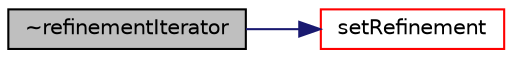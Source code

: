 digraph "~refinementIterator"
{
  bgcolor="transparent";
  edge [fontname="Helvetica",fontsize="10",labelfontname="Helvetica",labelfontsize="10"];
  node [fontname="Helvetica",fontsize="10",shape=record];
  rankdir="LR";
  Node1 [label="~refinementIterator",height=0.2,width=0.4,color="black", fillcolor="grey75", style="filled", fontcolor="black"];
  Node1 -> Node2 [color="midnightblue",fontsize="10",style="solid",fontname="Helvetica"];
  Node2 [label="setRefinement",height=0.2,width=0.4,color="red",URL="$a02154.html#afd8b2c75ae43c5073eece728f11ed02a",tooltip="Try to refine cells in given direction. Constructs intermediate. "];
}
